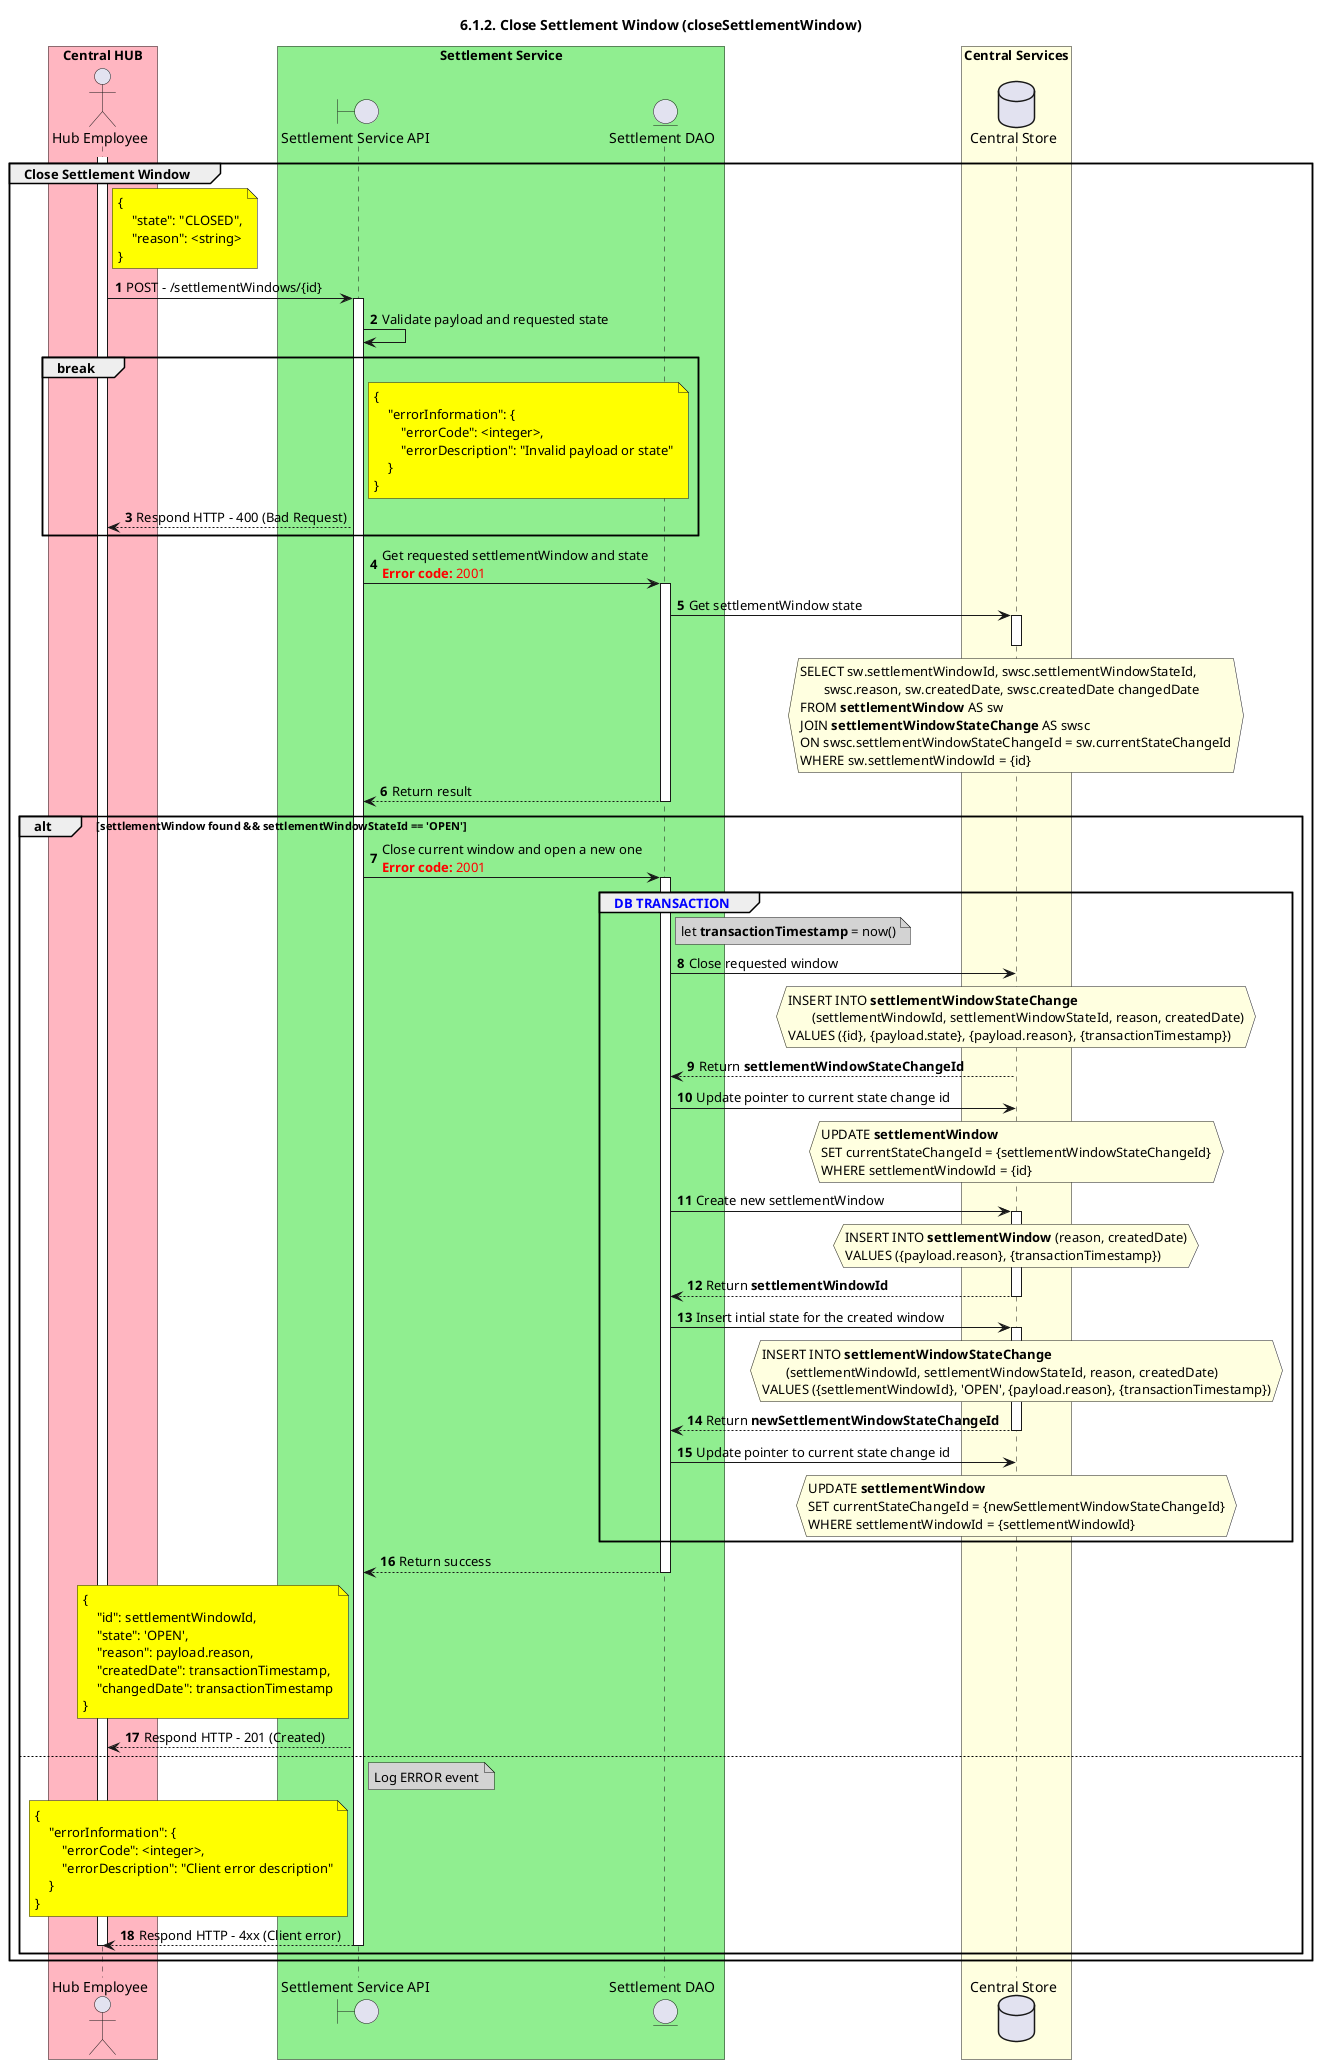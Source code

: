 /'*****
 License
 --------------
 Copyright © 2017 Bill & Melinda Gates Foundation
 The Mojaloop files are made available by the Bill & Melinda Gates Foundation under the Apache License, Version 2.0 (the "License") and you may not use these files except in compliance with the License. You may obtain a copy of the License at
 http://www.apache.org/licenses/LICENSE-2.0
 Unless required by applicable law or agreed to in writing, the Mojaloop files are distributed on an "AS IS" BASIS, WITHOUT WARRANTIES OR CONDITIONS OF ANY KIND, either express or implied. See the License for the specific language governing permissions and limitations under the License.
 Contributors
 --------------
 This is the official list of the Mojaloop project contributors for this file.
 Names of the original copyright holders (individuals or organizations)
 should be listed with a '*' in the first column. People who have
 contributed from an organization can be listed under the organization
 that actually holds the copyright for their contributions (see the
 Gates Foundation organization for an example). Those individuals should have
 their names indented and be marked with a '-'. Email address can be added
 optionally within square brackets <email>.
 * Gates Foundation
 - Name Surname <name.surname@gatesfoundation.com>

 * Georgi Georgiev <georgi.georgiev@modusbox.com>
 --------------
 ******'/

@startuml
' declate title
title 6.1.2. Close Settlement Window (closeSettlementWindow)

autonumber 

' declare actors
actor "Hub Employee" as OPERATOR
boundary "Settlement Service API" as SSAPI
entity "Settlement DAO" as SETTLE_DAO
database "Central Store" as DB

box "Central HUB" #lightpink
    participant OPERATOR
end box

box "Settlement Service" #lightgreen
    participant SSAPI
    participant SETTLE_DAO
end box

box "Central Services" #lightyellow
    participant DB
end box

' start flow
group Close Settlement Window
    activate OPERATOR
    note right of OPERATOR #yellow
        {
            "state": "CLOSED",
            "reason": <string>
        }
    end note

    OPERATOR -> SSAPI: POST - /settlementWindows/{id}
    activate SSAPI
    SSAPI -> SSAPI: Validate payload and requested state
    break
        note right of SSAPI #yellow
            {
                "errorInformation": {
                    "errorCode": <integer>,
                    "errorDescription": "Invalid payload or state"
                }
            }
        end note
        OPERATOR <-- SSAPI: Respond HTTP - 400 (Bad Request)
    end
    SSAPI -> SETTLE_DAO: Get requested settlementWindow and state\n<color #FF0000><b>Error code:</b> 2001</color>
    activate SETTLE_DAO
    SETTLE_DAO -> DB: Get settlementWindow state
    activate DB
    hnote over DB #lightyellow
        SELECT sw.settlementWindowId, swsc.settlementWindowStateId, 
               swsc.reason, sw.createdDate, swsc.createdDate changedDate
        FROM **settlementWindow** AS sw
        JOIN **settlementWindowStateChange** AS swsc
        ON swsc.settlementWindowStateChangeId = sw.currentStateChangeId
        WHERE sw.settlementWindowId = {id}
    end hnote
    deactivate DB
    SETTLE_DAO --> SSAPI: Return result
    deactivate SETTLE_DAO

    alt settlementWindow found && settlementWindowStateId == 'OPEN'
        SSAPI -> SETTLE_DAO: Close current window and open a new one\n<color #FF0000><b>Error code:</b> 2001</color>
        activate SETTLE_DAO
        group <color #blue>DB TRANSACTION</color>
            note right of SETTLE_DAO #lightgray
                let **transactionTimestamp** = now()
            end note

            SETTLE_DAO -> DB: Close requested window
            hnote over DB #lightyellow
                INSERT INTO **settlementWindowStateChange**
                       (settlementWindowId, settlementWindowStateId, reason, createdDate)
                VALUES ({id}, {payload.state}, {payload.reason}, {transactionTimestamp})
            end hnote
            SETTLE_DAO <-- DB: Return **settlementWindowStateChangeId**
            deactivate DB

            SETTLE_DAO -> DB: Update pointer to current state change id
            hnote over DB #lightyellow
                UPDATE **settlementWindow**
                SET currentStateChangeId = {settlementWindowStateChangeId}
                WHERE settlementWindowId = {id}
            end hnote
            deactivate DB

            SETTLE_DAO -> DB: Create new settlementWindow
            activate DB
            hnote over DB #lightyellow
                INSERT INTO **settlementWindow** (reason, createdDate)
                VALUES ({payload.reason}, {transactionTimestamp})
            end note
            SETTLE_DAO <-- DB: Return **settlementWindowId**
            deactivate DB

            SETTLE_DAO -> DB: Insert intial state for the created window
            activate DB
            hnote over DB #lightyellow
                INSERT INTO **settlementWindowStateChange**
                       (settlementWindowId, settlementWindowStateId, reason, createdDate)
                VALUES ({settlementWindowId}, 'OPEN', {payload.reason}, {transactionTimestamp})
            end note
            SETTLE_DAO <-- DB: Return **newSettlementWindowStateChangeId**
            deactivate DB

            SETTLE_DAO -> DB: Update pointer to current state change id
            hnote over DB #lightyellow
                UPDATE **settlementWindow**
                SET currentStateChangeId = {newSettlementWindowStateChangeId}
                WHERE settlementWindowId = {settlementWindowId}
            end hnote
            deactivate DB
        end
        SSAPI <-- SETTLE_DAO: Return success
        deactivate SETTLE_DAO

        note left of SSAPI #yellow
            {
                "id": settlementWindowId,
                "state": 'OPEN',
                "reason": payload.reason,
                "createdDate": transactionTimestamp,
                "changedDate": transactionTimestamp
            }
        end note
        OPERATOR <-- SSAPI: Respond HTTP - 201 (Created)
    else
        note right of SSAPI #lightgray
            Log ERROR event
        end note
        note left of SSAPI #yellow
            {
                "errorInformation": {
                    "errorCode": <integer>,
                    "errorDescription": "Client error description"
                }
            }
        end note
        OPERATOR <-- SSAPI: Respond HTTP - 4xx (Client error)
        deactivate SSAPI
        deactivate OPERATOR
    end
end
@enduml
